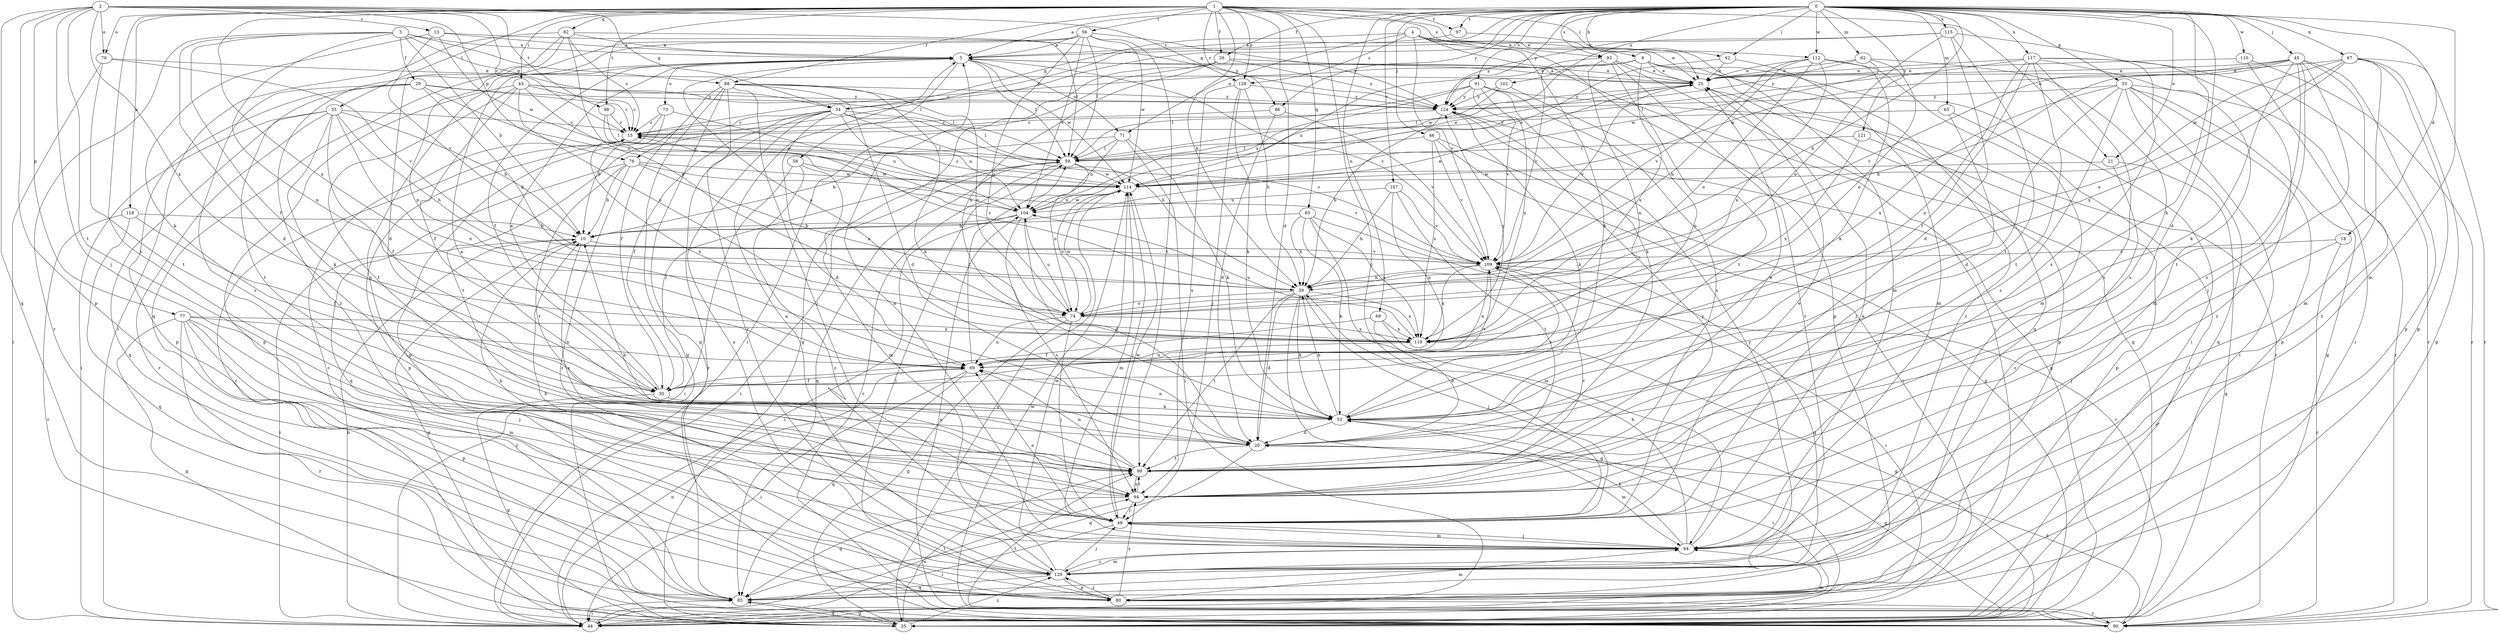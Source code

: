 strict digraph  {
0;
1;
2;
3;
4;
5;
8;
10;
13;
15;
18;
20;
21;
25;
26;
29;
30;
33;
34;
35;
39;
42;
43;
44;
45;
46;
49;
53;
55;
56;
58;
59;
62;
63;
64;
67;
68;
69;
70;
71;
73;
74;
76;
77;
80;
82;
83;
85;
86;
88;
90;
91;
93;
94;
97;
98;
99;
102;
104;
107;
109;
110;
112;
114;
115;
117;
118;
119;
121;
124;
128;
129;
0 -> 5  [label=a];
0 -> 8  [label=b];
0 -> 18  [label=d];
0 -> 20  [label=d];
0 -> 21  [label=e];
0 -> 26  [label=f];
0 -> 33  [label=g];
0 -> 34  [label=g];
0 -> 39  [label=h];
0 -> 42  [label=i];
0 -> 45  [label=j];
0 -> 46  [label=j];
0 -> 53  [label=k];
0 -> 62  [label=m];
0 -> 63  [label=m];
0 -> 64  [label=m];
0 -> 67  [label=n];
0 -> 68  [label=n];
0 -> 76  [label=p];
0 -> 86  [label=r];
0 -> 91  [label=s];
0 -> 93  [label=s];
0 -> 97  [label=t];
0 -> 102  [label=u];
0 -> 107  [label=v];
0 -> 110  [label=w];
0 -> 112  [label=w];
0 -> 115  [label=x];
0 -> 117  [label=x];
0 -> 121  [label=y];
0 -> 124  [label=y];
1 -> 20  [label=d];
1 -> 21  [label=e];
1 -> 25  [label=e];
1 -> 26  [label=f];
1 -> 39  [label=h];
1 -> 42  [label=i];
1 -> 43  [label=i];
1 -> 49  [label=j];
1 -> 55  [label=l];
1 -> 56  [label=l];
1 -> 70  [label=o];
1 -> 82  [label=q];
1 -> 83  [label=q];
1 -> 86  [label=r];
1 -> 88  [label=r];
1 -> 93  [label=s];
1 -> 94  [label=s];
1 -> 97  [label=t];
1 -> 98  [label=t];
1 -> 118  [label=x];
1 -> 119  [label=x];
1 -> 128  [label=z];
2 -> 13  [label=c];
2 -> 15  [label=c];
2 -> 34  [label=g];
2 -> 49  [label=j];
2 -> 70  [label=o];
2 -> 76  [label=p];
2 -> 77  [label=p];
2 -> 80  [label=p];
2 -> 85  [label=q];
2 -> 98  [label=t];
2 -> 99  [label=t];
2 -> 119  [label=x];
2 -> 128  [label=z];
3 -> 5  [label=a];
3 -> 10  [label=b];
3 -> 20  [label=d];
3 -> 29  [label=f];
3 -> 30  [label=f];
3 -> 34  [label=g];
3 -> 69  [label=n];
3 -> 88  [label=r];
3 -> 90  [label=r];
4 -> 25  [label=e];
4 -> 34  [label=g];
4 -> 44  [label=i];
4 -> 53  [label=k];
4 -> 71  [label=o];
4 -> 80  [label=p];
4 -> 109  [label=v];
4 -> 112  [label=w];
4 -> 128  [label=z];
5 -> 25  [label=e];
5 -> 30  [label=f];
5 -> 58  [label=l];
5 -> 59  [label=l];
5 -> 71  [label=o];
5 -> 73  [label=o];
5 -> 94  [label=s];
5 -> 109  [label=v];
5 -> 114  [label=w];
8 -> 15  [label=c];
8 -> 25  [label=e];
8 -> 44  [label=i];
8 -> 85  [label=q];
8 -> 104  [label=u];
8 -> 114  [label=w];
8 -> 119  [label=x];
8 -> 129  [label=z];
10 -> 25  [label=e];
10 -> 35  [label=g];
10 -> 44  [label=i];
10 -> 94  [label=s];
10 -> 109  [label=v];
13 -> 5  [label=a];
13 -> 53  [label=k];
13 -> 109  [label=v];
13 -> 114  [label=w];
13 -> 124  [label=y];
15 -> 59  [label=l];
15 -> 69  [label=n];
15 -> 80  [label=p];
18 -> 49  [label=j];
18 -> 90  [label=r];
18 -> 109  [label=v];
20 -> 5  [label=a];
20 -> 64  [label=m];
20 -> 85  [label=q];
20 -> 99  [label=t];
21 -> 35  [label=g];
21 -> 114  [label=w];
21 -> 129  [label=z];
25 -> 5  [label=a];
25 -> 80  [label=p];
25 -> 109  [label=v];
25 -> 124  [label=y];
26 -> 25  [label=e];
26 -> 35  [label=g];
26 -> 44  [label=i];
26 -> 119  [label=x];
26 -> 124  [label=y];
29 -> 15  [label=c];
29 -> 39  [label=h];
29 -> 80  [label=p];
29 -> 94  [label=s];
29 -> 99  [label=t];
29 -> 104  [label=u];
29 -> 124  [label=y];
30 -> 5  [label=a];
30 -> 35  [label=g];
30 -> 53  [label=k];
30 -> 59  [label=l];
30 -> 109  [label=v];
33 -> 20  [label=d];
33 -> 35  [label=g];
33 -> 44  [label=i];
33 -> 80  [label=p];
33 -> 85  [label=q];
33 -> 90  [label=r];
33 -> 94  [label=s];
33 -> 119  [label=x];
33 -> 124  [label=y];
34 -> 15  [label=c];
34 -> 20  [label=d];
34 -> 30  [label=f];
34 -> 39  [label=h];
34 -> 59  [label=l];
34 -> 90  [label=r];
34 -> 99  [label=t];
34 -> 104  [label=u];
34 -> 109  [label=v];
34 -> 129  [label=z];
35 -> 15  [label=c];
35 -> 85  [label=q];
35 -> 99  [label=t];
35 -> 129  [label=z];
39 -> 15  [label=c];
39 -> 20  [label=d];
39 -> 35  [label=g];
39 -> 49  [label=j];
39 -> 53  [label=k];
39 -> 74  [label=o];
39 -> 99  [label=t];
39 -> 119  [label=x];
42 -> 25  [label=e];
42 -> 64  [label=m];
42 -> 114  [label=w];
43 -> 15  [label=c];
43 -> 30  [label=f];
43 -> 59  [label=l];
43 -> 74  [label=o];
43 -> 80  [label=p];
43 -> 99  [label=t];
43 -> 104  [label=u];
43 -> 124  [label=y];
44 -> 10  [label=b];
44 -> 64  [label=m];
44 -> 69  [label=n];
44 -> 94  [label=s];
45 -> 25  [label=e];
45 -> 39  [label=h];
45 -> 49  [label=j];
45 -> 53  [label=k];
45 -> 80  [label=p];
45 -> 94  [label=s];
45 -> 99  [label=t];
45 -> 109  [label=v];
45 -> 114  [label=w];
45 -> 129  [label=z];
46 -> 35  [label=g];
46 -> 44  [label=i];
46 -> 59  [label=l];
46 -> 109  [label=v];
46 -> 119  [label=x];
49 -> 10  [label=b];
49 -> 25  [label=e];
49 -> 44  [label=i];
49 -> 64  [label=m];
49 -> 69  [label=n];
49 -> 114  [label=w];
49 -> 124  [label=y];
53 -> 20  [label=d];
53 -> 35  [label=g];
53 -> 39  [label=h];
53 -> 44  [label=i];
53 -> 69  [label=n];
53 -> 109  [label=v];
55 -> 10  [label=b];
55 -> 15  [label=c];
55 -> 30  [label=f];
55 -> 39  [label=h];
55 -> 44  [label=i];
55 -> 53  [label=k];
55 -> 69  [label=n];
55 -> 85  [label=q];
55 -> 90  [label=r];
56 -> 5  [label=a];
56 -> 59  [label=l];
56 -> 69  [label=n];
56 -> 74  [label=o];
56 -> 85  [label=q];
56 -> 99  [label=t];
56 -> 104  [label=u];
56 -> 114  [label=w];
56 -> 124  [label=y];
58 -> 44  [label=i];
58 -> 64  [label=m];
58 -> 114  [label=w];
58 -> 129  [label=z];
59 -> 25  [label=e];
59 -> 44  [label=i];
59 -> 74  [label=o];
59 -> 85  [label=q];
59 -> 90  [label=r];
59 -> 114  [label=w];
62 -> 25  [label=e];
62 -> 74  [label=o];
62 -> 94  [label=s];
62 -> 114  [label=w];
62 -> 124  [label=y];
63 -> 15  [label=c];
63 -> 44  [label=i];
63 -> 49  [label=j];
64 -> 5  [label=a];
64 -> 10  [label=b];
64 -> 25  [label=e];
64 -> 39  [label=h];
64 -> 49  [label=j];
64 -> 53  [label=k];
64 -> 129  [label=z];
67 -> 25  [label=e];
67 -> 35  [label=g];
67 -> 64  [label=m];
67 -> 74  [label=o];
67 -> 80  [label=p];
67 -> 90  [label=r];
67 -> 114  [label=w];
67 -> 119  [label=x];
68 -> 20  [label=d];
68 -> 30  [label=f];
68 -> 35  [label=g];
68 -> 119  [label=x];
69 -> 30  [label=f];
69 -> 44  [label=i];
69 -> 59  [label=l];
69 -> 85  [label=q];
70 -> 25  [label=e];
70 -> 44  [label=i];
70 -> 99  [label=t];
70 -> 109  [label=v];
71 -> 10  [label=b];
71 -> 44  [label=i];
71 -> 53  [label=k];
71 -> 59  [label=l];
71 -> 104  [label=u];
73 -> 10  [label=b];
73 -> 15  [label=c];
73 -> 80  [label=p];
73 -> 104  [label=u];
74 -> 35  [label=g];
74 -> 49  [label=j];
74 -> 69  [label=n];
74 -> 104  [label=u];
74 -> 114  [label=w];
74 -> 119  [label=x];
76 -> 10  [label=b];
76 -> 74  [label=o];
76 -> 85  [label=q];
76 -> 99  [label=t];
76 -> 109  [label=v];
76 -> 114  [label=w];
76 -> 129  [label=z];
77 -> 35  [label=g];
77 -> 49  [label=j];
77 -> 64  [label=m];
77 -> 69  [label=n];
77 -> 80  [label=p];
77 -> 90  [label=r];
77 -> 119  [label=x];
77 -> 129  [label=z];
80 -> 59  [label=l];
80 -> 64  [label=m];
80 -> 90  [label=r];
80 -> 94  [label=s];
80 -> 129  [label=z];
82 -> 5  [label=a];
82 -> 15  [label=c];
82 -> 20  [label=d];
82 -> 44  [label=i];
82 -> 59  [label=l];
82 -> 74  [label=o];
82 -> 129  [label=z];
83 -> 10  [label=b];
83 -> 39  [label=h];
83 -> 53  [label=k];
83 -> 64  [label=m];
83 -> 90  [label=r];
83 -> 119  [label=x];
85 -> 15  [label=c];
85 -> 35  [label=g];
85 -> 44  [label=i];
86 -> 15  [label=c];
86 -> 20  [label=d];
86 -> 109  [label=v];
88 -> 20  [label=d];
88 -> 30  [label=f];
88 -> 35  [label=g];
88 -> 49  [label=j];
88 -> 53  [label=k];
88 -> 74  [label=o];
88 -> 85  [label=q];
88 -> 124  [label=y];
88 -> 129  [label=z];
90 -> 20  [label=d];
90 -> 99  [label=t];
90 -> 104  [label=u];
90 -> 114  [label=w];
91 -> 53  [label=k];
91 -> 59  [label=l];
91 -> 90  [label=r];
91 -> 94  [label=s];
91 -> 104  [label=u];
91 -> 109  [label=v];
91 -> 119  [label=x];
91 -> 124  [label=y];
93 -> 25  [label=e];
93 -> 35  [label=g];
93 -> 69  [label=n];
93 -> 99  [label=t];
93 -> 109  [label=v];
93 -> 129  [label=z];
94 -> 49  [label=j];
94 -> 85  [label=q];
94 -> 99  [label=t];
94 -> 109  [label=v];
97 -> 5  [label=a];
97 -> 64  [label=m];
98 -> 15  [label=c];
98 -> 59  [label=l];
98 -> 114  [label=w];
99 -> 10  [label=b];
99 -> 25  [label=e];
99 -> 69  [label=n];
99 -> 94  [label=s];
102 -> 59  [label=l];
102 -> 69  [label=n];
102 -> 124  [label=y];
104 -> 10  [label=b];
104 -> 20  [label=d];
104 -> 44  [label=i];
104 -> 94  [label=s];
104 -> 114  [label=w];
107 -> 39  [label=h];
107 -> 69  [label=n];
107 -> 99  [label=t];
107 -> 104  [label=u];
107 -> 109  [label=v];
109 -> 39  [label=h];
109 -> 44  [label=i];
109 -> 69  [label=n];
109 -> 85  [label=q];
109 -> 119  [label=x];
110 -> 25  [label=e];
110 -> 44  [label=i];
110 -> 90  [label=r];
112 -> 25  [label=e];
112 -> 39  [label=h];
112 -> 53  [label=k];
112 -> 64  [label=m];
112 -> 74  [label=o];
112 -> 109  [label=v];
112 -> 119  [label=x];
114 -> 15  [label=c];
114 -> 35  [label=g];
114 -> 49  [label=j];
114 -> 64  [label=m];
114 -> 74  [label=o];
114 -> 104  [label=u];
115 -> 5  [label=a];
115 -> 20  [label=d];
115 -> 74  [label=o];
115 -> 94  [label=s];
115 -> 99  [label=t];
115 -> 124  [label=y];
117 -> 25  [label=e];
117 -> 30  [label=f];
117 -> 59  [label=l];
117 -> 64  [label=m];
117 -> 69  [label=n];
117 -> 90  [label=r];
117 -> 94  [label=s];
117 -> 99  [label=t];
117 -> 129  [label=z];
118 -> 10  [label=b];
118 -> 30  [label=f];
118 -> 85  [label=q];
118 -> 90  [label=r];
119 -> 5  [label=a];
119 -> 69  [label=n];
119 -> 104  [label=u];
119 -> 124  [label=y];
121 -> 59  [label=l];
121 -> 80  [label=p];
121 -> 119  [label=x];
124 -> 15  [label=c];
124 -> 35  [label=g];
124 -> 39  [label=h];
124 -> 53  [label=k];
128 -> 39  [label=h];
128 -> 49  [label=j];
128 -> 53  [label=k];
128 -> 94  [label=s];
128 -> 124  [label=y];
129 -> 5  [label=a];
129 -> 49  [label=j];
129 -> 64  [label=m];
129 -> 80  [label=p];
129 -> 85  [label=q];
129 -> 114  [label=w];
129 -> 124  [label=y];
}
